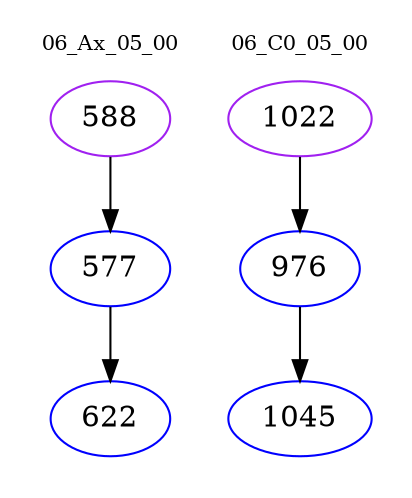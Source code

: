 digraph{
subgraph cluster_0 {
color = white
label = "06_Ax_05_00";
fontsize=10;
T0_588 [label="588", color="purple"]
T0_588 -> T0_577 [color="black"]
T0_577 [label="577", color="blue"]
T0_577 -> T0_622 [color="black"]
T0_622 [label="622", color="blue"]
}
subgraph cluster_1 {
color = white
label = "06_C0_05_00";
fontsize=10;
T1_1022 [label="1022", color="purple"]
T1_1022 -> T1_976 [color="black"]
T1_976 [label="976", color="blue"]
T1_976 -> T1_1045 [color="black"]
T1_1045 [label="1045", color="blue"]
}
}

